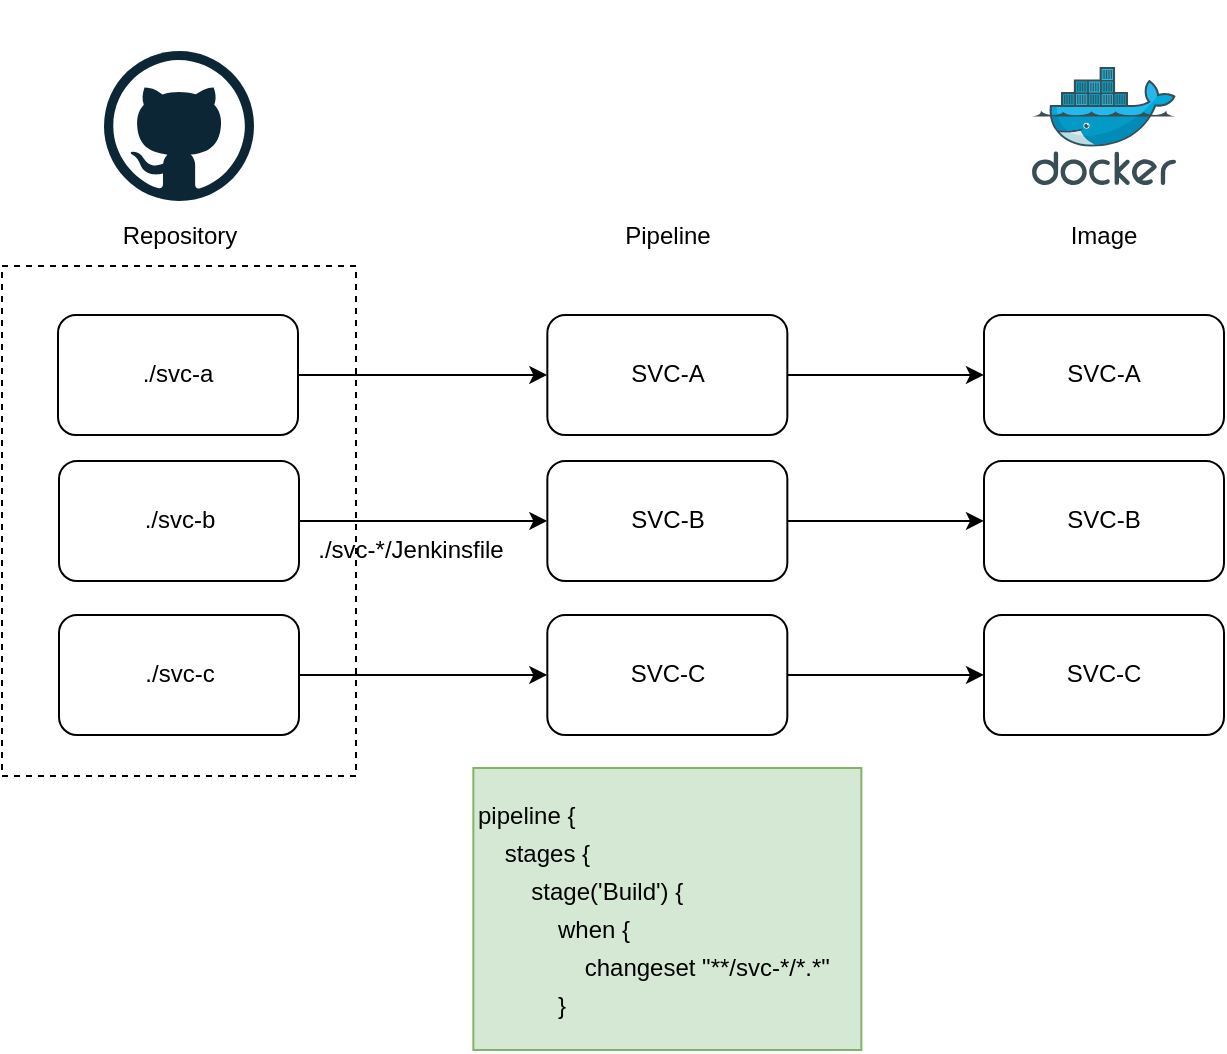 <mxfile version="24.7.17">
  <diagram name="第 1 页" id="e1Ukq07CfQ5l7rV-3tWX">
    <mxGraphModel dx="2074" dy="1197" grid="0" gridSize="10" guides="1" tooltips="1" connect="1" arrows="1" fold="1" page="1" pageScale="1" pageWidth="1169" pageHeight="827" math="0" shadow="0">
      <root>
        <mxCell id="0" />
        <mxCell id="1" parent="0" />
        <mxCell id="hO1goxTq8XJfppplwKrH-1" value="" style="rounded=0;whiteSpace=wrap;html=1;dashed=1;fillColor=none;" parent="1" vertex="1">
          <mxGeometry x="279" y="348.98" width="177" height="255" as="geometry" />
        </mxCell>
        <mxCell id="hO1goxTq8XJfppplwKrH-2" value="" style="dashed=0;outlineConnect=0;html=1;align=center;labelPosition=center;verticalLabelPosition=bottom;verticalAlign=top;shape=mxgraph.weblogos.github" parent="1" vertex="1">
          <mxGeometry x="330" y="241.48" width="75" height="75" as="geometry" />
        </mxCell>
        <mxCell id="hO1goxTq8XJfppplwKrH-3" style="edgeStyle=orthogonalEdgeStyle;rounded=0;orthogonalLoop=1;jettySize=auto;html=1;" parent="1" source="hO1goxTq8XJfppplwKrH-4" target="hO1goxTq8XJfppplwKrH-13" edge="1">
          <mxGeometry relative="1" as="geometry" />
        </mxCell>
        <mxCell id="hO1goxTq8XJfppplwKrH-4" value="./svc-a" style="rounded=1;whiteSpace=wrap;html=1;" parent="1" vertex="1">
          <mxGeometry x="307" y="373.48" width="120" height="60" as="geometry" />
        </mxCell>
        <mxCell id="hO1goxTq8XJfppplwKrH-5" style="edgeStyle=orthogonalEdgeStyle;rounded=0;orthogonalLoop=1;jettySize=auto;html=1;" parent="1" source="hO1goxTq8XJfppplwKrH-6" target="hO1goxTq8XJfppplwKrH-15" edge="1">
          <mxGeometry relative="1" as="geometry" />
        </mxCell>
        <mxCell id="hO1goxTq8XJfppplwKrH-6" value="./svc-b" style="rounded=1;whiteSpace=wrap;html=1;" parent="1" vertex="1">
          <mxGeometry x="307.5" y="446.48" width="120" height="60" as="geometry" />
        </mxCell>
        <mxCell id="hO1goxTq8XJfppplwKrH-7" style="edgeStyle=orthogonalEdgeStyle;rounded=0;orthogonalLoop=1;jettySize=auto;html=1;" parent="1" source="hO1goxTq8XJfppplwKrH-8" target="hO1goxTq8XJfppplwKrH-17" edge="1">
          <mxGeometry relative="1" as="geometry" />
        </mxCell>
        <mxCell id="hO1goxTq8XJfppplwKrH-8" value="./svc-c" style="rounded=1;whiteSpace=wrap;html=1;" parent="1" vertex="1">
          <mxGeometry x="307.5" y="523.48" width="120" height="60" as="geometry" />
        </mxCell>
        <mxCell id="hO1goxTq8XJfppplwKrH-9" value="" style="image;sketch=0;aspect=fixed;html=1;points=[];align=center;fontSize=12;image=img/lib/mscae/Docker.svg;" parent="1" vertex="1">
          <mxGeometry x="794" y="249.46" width="72" height="59.04" as="geometry" />
        </mxCell>
        <mxCell id="hO1goxTq8XJfppplwKrH-11" value="Repository" style="text;html=1;align=center;verticalAlign=middle;whiteSpace=wrap;rounded=0;" parent="1" vertex="1">
          <mxGeometry x="338" y="319.48" width="60" height="30" as="geometry" />
        </mxCell>
        <mxCell id="hO1goxTq8XJfppplwKrH-12" style="edgeStyle=orthogonalEdgeStyle;rounded=0;orthogonalLoop=1;jettySize=auto;html=1;" parent="1" source="hO1goxTq8XJfppplwKrH-13" target="hO1goxTq8XJfppplwKrH-20" edge="1">
          <mxGeometry relative="1" as="geometry" />
        </mxCell>
        <mxCell id="hO1goxTq8XJfppplwKrH-13" value="SVC-A" style="rounded=1;whiteSpace=wrap;html=1;" parent="1" vertex="1">
          <mxGeometry x="551.67" y="373.48" width="120" height="60" as="geometry" />
        </mxCell>
        <mxCell id="hO1goxTq8XJfppplwKrH-14" style="edgeStyle=orthogonalEdgeStyle;rounded=0;orthogonalLoop=1;jettySize=auto;html=1;" parent="1" source="hO1goxTq8XJfppplwKrH-15" target="hO1goxTq8XJfppplwKrH-21" edge="1">
          <mxGeometry relative="1" as="geometry" />
        </mxCell>
        <mxCell id="hO1goxTq8XJfppplwKrH-15" value="SVC-B" style="rounded=1;whiteSpace=wrap;html=1;" parent="1" vertex="1">
          <mxGeometry x="551.67" y="446.48" width="120" height="60" as="geometry" />
        </mxCell>
        <mxCell id="hO1goxTq8XJfppplwKrH-16" style="edgeStyle=orthogonalEdgeStyle;rounded=0;orthogonalLoop=1;jettySize=auto;html=1;" parent="1" source="hO1goxTq8XJfppplwKrH-17" target="hO1goxTq8XJfppplwKrH-22" edge="1">
          <mxGeometry relative="1" as="geometry" />
        </mxCell>
        <mxCell id="hO1goxTq8XJfppplwKrH-17" value="SVC-C" style="rounded=1;whiteSpace=wrap;html=1;" parent="1" vertex="1">
          <mxGeometry x="551.66" y="523.48" width="120" height="60" as="geometry" />
        </mxCell>
        <mxCell id="hO1goxTq8XJfppplwKrH-18" value="Pipeline" style="text;html=1;align=center;verticalAlign=middle;whiteSpace=wrap;rounded=0;" parent="1" vertex="1">
          <mxGeometry x="581.67" y="319.48" width="60" height="30" as="geometry" />
        </mxCell>
        <mxCell id="hO1goxTq8XJfppplwKrH-19" value="Image" style="text;html=1;align=center;verticalAlign=middle;whiteSpace=wrap;rounded=0;" parent="1" vertex="1">
          <mxGeometry x="800" y="319.48" width="60" height="30" as="geometry" />
        </mxCell>
        <mxCell id="hO1goxTq8XJfppplwKrH-20" value="SVC-A" style="rounded=1;whiteSpace=wrap;html=1;" parent="1" vertex="1">
          <mxGeometry x="770" y="373.48" width="120" height="60" as="geometry" />
        </mxCell>
        <mxCell id="hO1goxTq8XJfppplwKrH-21" value="SVC-B" style="rounded=1;whiteSpace=wrap;html=1;" parent="1" vertex="1">
          <mxGeometry x="770" y="446.48" width="120" height="60" as="geometry" />
        </mxCell>
        <mxCell id="hO1goxTq8XJfppplwKrH-22" value="SVC-C" style="rounded=1;whiteSpace=wrap;html=1;" parent="1" vertex="1">
          <mxGeometry x="770" y="523.48" width="120" height="60" as="geometry" />
        </mxCell>
        <mxCell id="hO1goxTq8XJfppplwKrH-25" value="&lt;div style=&quot;line-height: 19px;&quot;&gt;&lt;div style=&quot;&quot;&gt;pipeline {&lt;/div&gt;&lt;div style=&quot;&quot;&gt;&lt;span style=&quot;background-color: initial;&quot;&gt;&amp;nbsp; &amp;nbsp; stages {&lt;/span&gt;&lt;br&gt;&lt;/div&gt;&lt;div style=&quot;&quot;&gt;&amp;nbsp; &amp;nbsp; &amp;nbsp; &amp;nbsp; stage(&#39;Build&#39;) {&lt;/div&gt;&lt;div style=&quot;&quot;&gt;&amp;nbsp; &amp;nbsp; &amp;nbsp; &amp;nbsp; &amp;nbsp; &amp;nbsp; when {&lt;/div&gt;&lt;div style=&quot;&quot;&gt;&amp;nbsp; &amp;nbsp; &amp;nbsp; &amp;nbsp; &amp;nbsp; &amp;nbsp; &amp;nbsp; &amp;nbsp; changeset &quot;**/svc-*/*.*&quot;&lt;/div&gt;&lt;div style=&quot;&quot;&gt;&amp;nbsp; &amp;nbsp; &amp;nbsp; &amp;nbsp; &amp;nbsp; &amp;nbsp; }&lt;/div&gt;&lt;/div&gt;" style="text;html=1;align=left;verticalAlign=middle;whiteSpace=wrap;rounded=0;fillColor=#d5e8d4;strokeColor=#82b366;" parent="1" vertex="1">
          <mxGeometry x="514.67" y="600" width="194" height="141" as="geometry" />
        </mxCell>
        <mxCell id="hO1goxTq8XJfppplwKrH-26" value="./svc-*/Jenkinsfile" style="text;html=1;align=center;verticalAlign=middle;whiteSpace=wrap;rounded=0;" parent="1" vertex="1">
          <mxGeometry x="423" y="476.48" width="121" height="30" as="geometry" />
        </mxCell>
        <mxCell id="fwFBRJboxcq1PTu7kOMR-1" value="" style="shape=image;verticalLabelPosition=bottom;labelBackgroundColor=default;verticalAlign=top;aspect=fixed;imageAspect=0;image=https://icon.icepanel.io/Technology/svg/Jenkins.svg;" parent="1" vertex="1">
          <mxGeometry x="560.17" y="216.48" width="103" height="103" as="geometry" />
        </mxCell>
      </root>
    </mxGraphModel>
  </diagram>
</mxfile>
